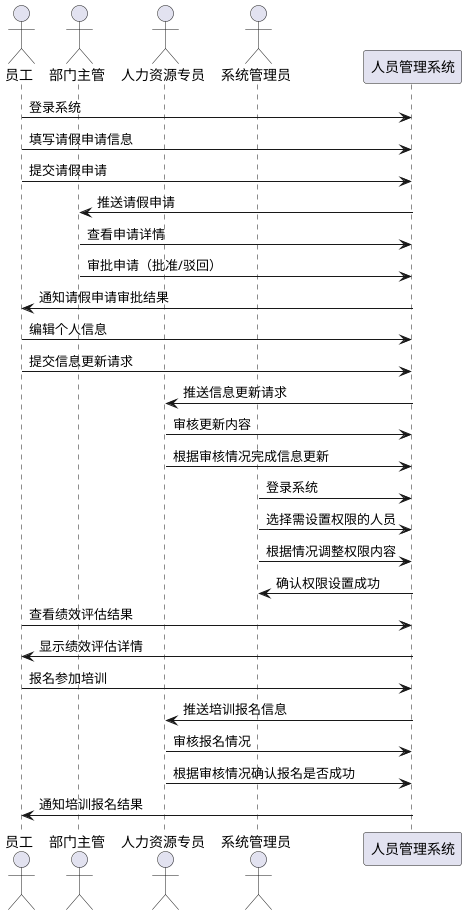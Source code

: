 @startuml
actor "员工" as employee
actor "部门主管" as department_manager
actor "人力资源专员" as hr_specialist
actor "系统管理员" as system_admin

employee -> "人员管理系统" : 登录系统
employee -> "人员管理系统" : 填写请假申请信息
employee -> "人员管理系统" : 提交请假申请
"人员管理系统" -> department_manager : 推送请假申请
department_manager -> "人员管理系统" : 查看申请详情
department_manager -> "人员管理系统" : 审批申请（批准/驳回）
"人员管理系统" -> employee : 通知请假申请审批结果

employee -> "人员管理系统" : 编辑个人信息
employee -> "人员管理系统" : 提交信息更新请求
"人员管理系统" -> hr_specialist : 推送信息更新请求
hr_specialist -> "人员管理系统" : 审核更新内容
hr_specialist -> "人员管理系统" : 根据审核情况完成信息更新

system_admin -> "人员管理系统" : 登录系统
system_admin -> "人员管理系统" : 选择需设置权限的人员
system_admin -> "人员管理系统" : 根据情况调整权限内容
"人员管理系统" -> system_admin : 确认权限设置成功

employee -> "人员管理系统" : 查看绩效评估结果
"人员管理系统" -> employee : 显示绩效评估详情

employee -> "人员管理系统" : 报名参加培训
"人员管理系统" -> hr_specialist : 推送培训报名信息
hr_specialist -> "人员管理系统" : 审核报名情况
hr_specialist -> "人员管理系统" : 根据审核情况确认报名是否成功
"人员管理系统" -> employee : 通知培训报名结果
@enduml